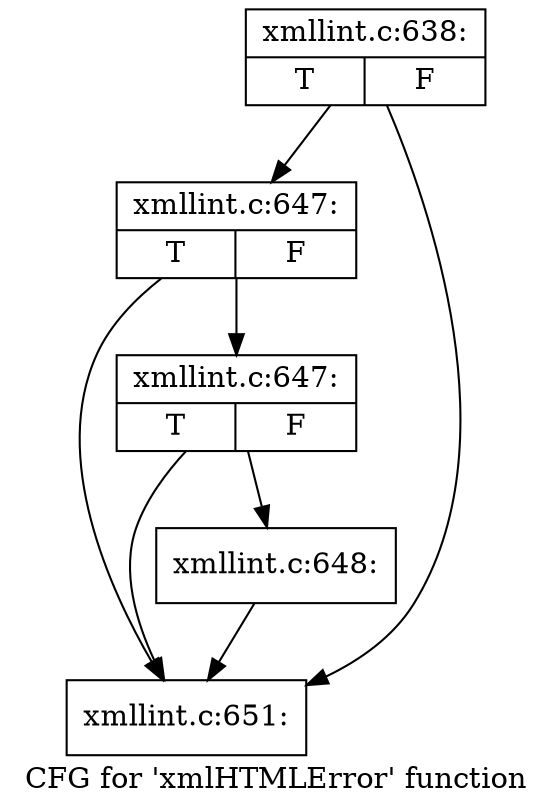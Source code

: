 digraph "CFG for 'xmlHTMLError' function" {
	label="CFG for 'xmlHTMLError' function";

	Node0x4b19a30 [shape=record,label="{xmllint.c:638:|{<s0>T|<s1>F}}"];
	Node0x4b19a30 -> Node0x4b1c390;
	Node0x4b19a30 -> Node0x4b1c2c0;
	Node0x4b1c390 [shape=record,label="{xmllint.c:647:|{<s0>T|<s1>F}}"];
	Node0x4b1c390 -> Node0x4b1c310;
	Node0x4b1c390 -> Node0x4b1c2c0;
	Node0x4b1c310 [shape=record,label="{xmllint.c:647:|{<s0>T|<s1>F}}"];
	Node0x4b1c310 -> Node0x4b1c270;
	Node0x4b1c310 -> Node0x4b1c2c0;
	Node0x4b1c270 [shape=record,label="{xmllint.c:648:}"];
	Node0x4b1c270 -> Node0x4b1c2c0;
	Node0x4b1c2c0 [shape=record,label="{xmllint.c:651:}"];
}
